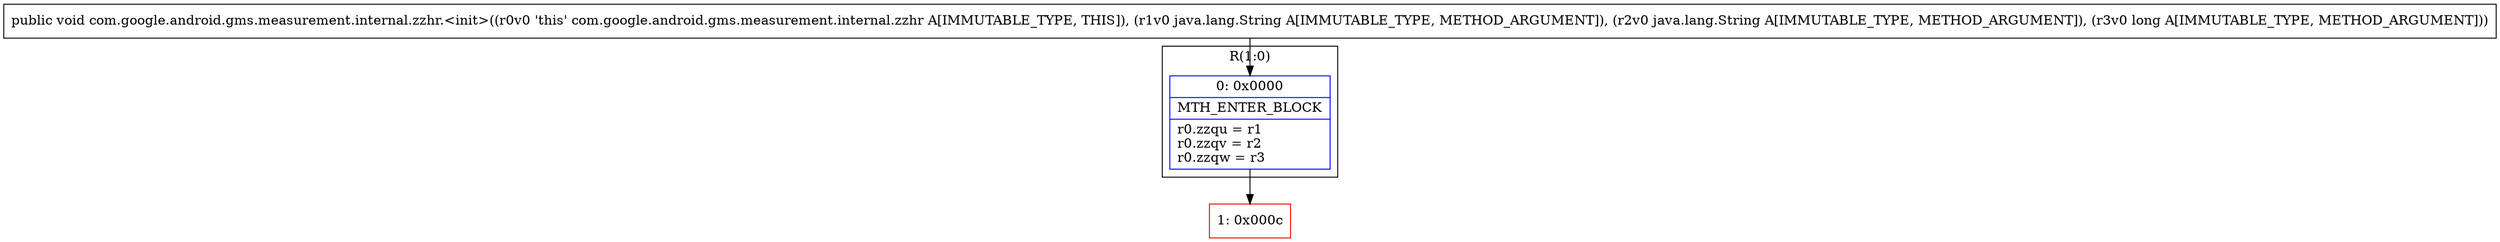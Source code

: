 digraph "CFG forcom.google.android.gms.measurement.internal.zzhr.\<init\>(Ljava\/lang\/String;Ljava\/lang\/String;J)V" {
subgraph cluster_Region_1234501173 {
label = "R(1:0)";
node [shape=record,color=blue];
Node_0 [shape=record,label="{0\:\ 0x0000|MTH_ENTER_BLOCK\l|r0.zzqu = r1\lr0.zzqv = r2\lr0.zzqw = r3\l}"];
}
Node_1 [shape=record,color=red,label="{1\:\ 0x000c}"];
MethodNode[shape=record,label="{public void com.google.android.gms.measurement.internal.zzhr.\<init\>((r0v0 'this' com.google.android.gms.measurement.internal.zzhr A[IMMUTABLE_TYPE, THIS]), (r1v0 java.lang.String A[IMMUTABLE_TYPE, METHOD_ARGUMENT]), (r2v0 java.lang.String A[IMMUTABLE_TYPE, METHOD_ARGUMENT]), (r3v0 long A[IMMUTABLE_TYPE, METHOD_ARGUMENT])) }"];
MethodNode -> Node_0;
Node_0 -> Node_1;
}

